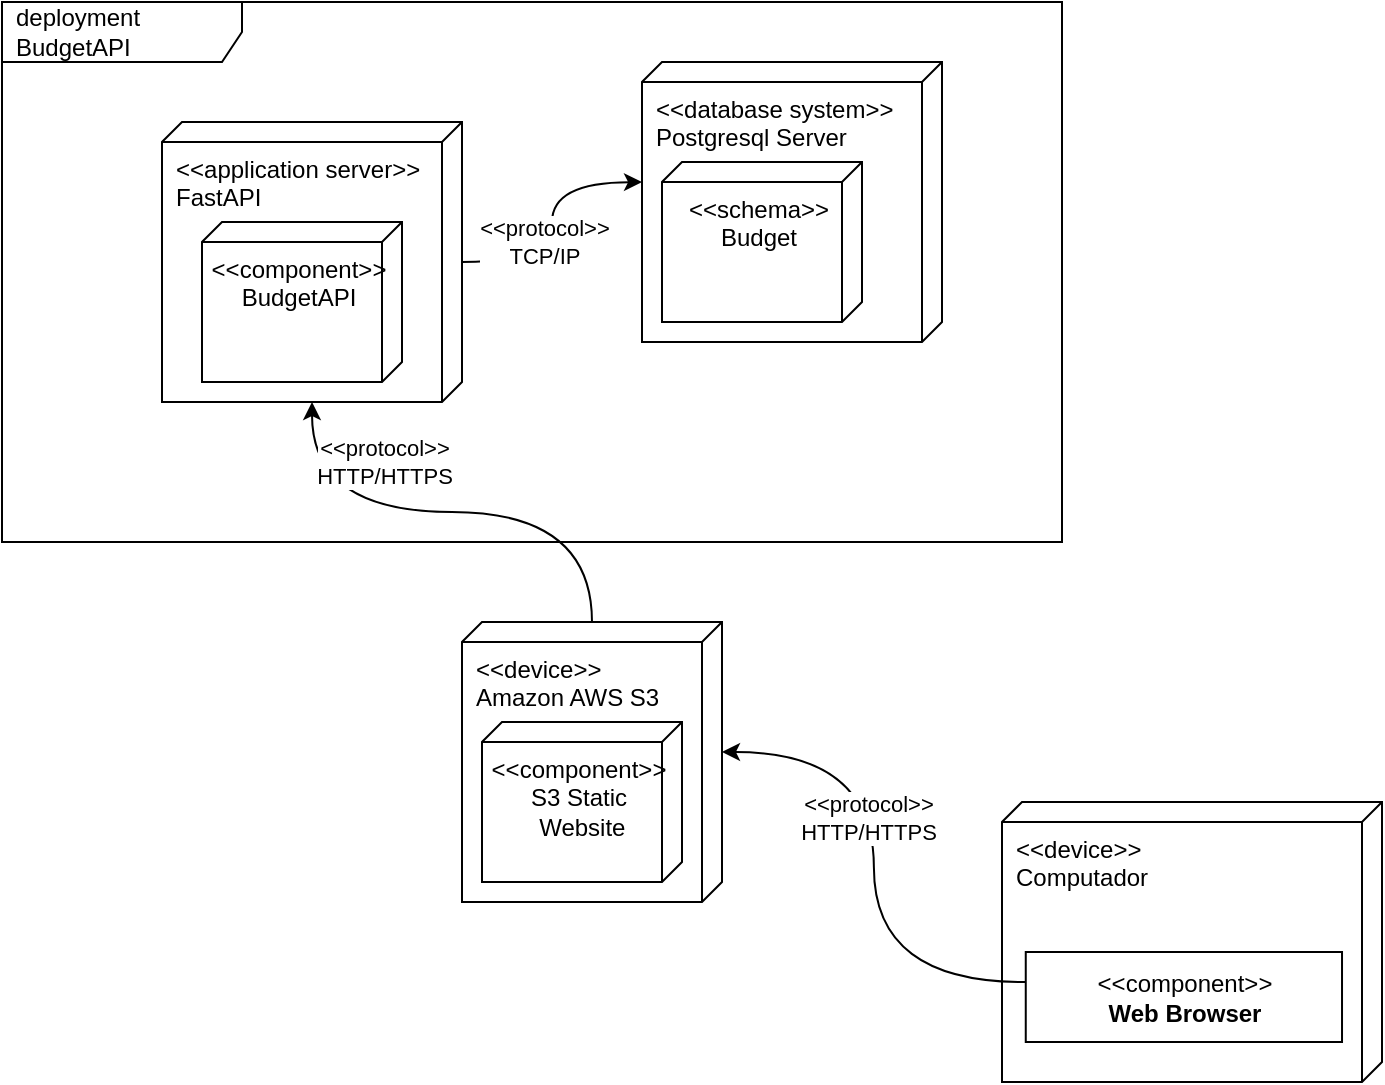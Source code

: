 <mxfile version="20.4.0" type="github">
  <diagram id="Fw-TrTKJBdcjvCgb3gfK" name="Page-1">
    <mxGraphModel dx="1234" dy="682" grid="1" gridSize="10" guides="1" tooltips="1" connect="1" arrows="1" fold="1" page="1" pageScale="1" pageWidth="850" pageHeight="1100" math="0" shadow="0">
      <root>
        <mxCell id="0" />
        <mxCell id="1" parent="0" />
        <mxCell id="mA-d0tsaracJnLabo0LD-4" value="deployment BudgetAPI" style="shape=umlFrame;whiteSpace=wrap;html=1;width=120;height=30;boundedLbl=1;verticalAlign=middle;align=left;spacingLeft=5;" vertex="1" parent="1">
          <mxGeometry x="100" y="220" width="530" height="270" as="geometry" />
        </mxCell>
        <mxCell id="mA-d0tsaracJnLabo0LD-7" style="edgeStyle=orthogonalEdgeStyle;rounded=0;orthogonalLoop=1;jettySize=auto;html=1;entryX=0.429;entryY=1;entryDx=0;entryDy=0;entryPerimeter=0;curved=1;" edge="1" parent="1" source="mA-d0tsaracJnLabo0LD-2" target="mA-d0tsaracJnLabo0LD-5">
          <mxGeometry relative="1" as="geometry" />
        </mxCell>
        <mxCell id="mA-d0tsaracJnLabo0LD-8" value="&lt;div&gt;&amp;lt;&amp;lt;protocol&amp;gt;&amp;gt;&lt;/div&gt;&lt;div&gt;TCP/IP&lt;br&gt;&lt;/div&gt;" style="edgeLabel;html=1;align=center;verticalAlign=middle;resizable=0;points=[];" vertex="1" connectable="0" parent="mA-d0tsaracJnLabo0LD-7">
          <mxGeometry x="-0.149" y="4" relative="1" as="geometry">
            <mxPoint as="offset" />
          </mxGeometry>
        </mxCell>
        <mxCell id="mA-d0tsaracJnLabo0LD-2" value="&lt;div&gt;&amp;lt;&amp;lt;application server&amp;gt;&amp;gt;&lt;/div&gt;&lt;div&gt;FastAPI&lt;/div&gt;" style="verticalAlign=top;align=left;shape=cube;size=10;direction=south;fontStyle=0;html=1;boundedLbl=1;spacingLeft=5;" vertex="1" parent="1">
          <mxGeometry x="180" y="280" width="150" height="140" as="geometry" />
        </mxCell>
        <mxCell id="mA-d0tsaracJnLabo0LD-3" value="&amp;lt;&amp;lt;component&amp;gt;&amp;gt;&lt;br&gt;&lt;div&gt;BudgetAPI&lt;/div&gt;" style="verticalAlign=top;align=center;shape=cube;size=10;direction=south;html=1;boundedLbl=1;spacingLeft=5;" vertex="1" parent="mA-d0tsaracJnLabo0LD-2">
          <mxGeometry width="100" height="80" relative="1" as="geometry">
            <mxPoint x="20" y="50" as="offset" />
          </mxGeometry>
        </mxCell>
        <mxCell id="mA-d0tsaracJnLabo0LD-5" value="&lt;div&gt;&amp;lt;&amp;lt;database system&amp;gt;&amp;gt;&lt;/div&gt;&lt;div&gt;Postgresql Server&lt;/div&gt;" style="verticalAlign=top;align=left;shape=cube;size=10;direction=south;fontStyle=0;html=1;boundedLbl=1;spacingLeft=5;" vertex="1" parent="1">
          <mxGeometry x="420" y="250" width="150" height="140" as="geometry" />
        </mxCell>
        <mxCell id="mA-d0tsaracJnLabo0LD-6" value="&lt;div&gt;&amp;lt;&amp;lt;schema&amp;gt;&amp;gt;&lt;/div&gt;&lt;div&gt;Budget&lt;/div&gt;" style="verticalAlign=top;align=center;shape=cube;size=10;direction=south;html=1;boundedLbl=1;spacingLeft=5;" vertex="1" parent="mA-d0tsaracJnLabo0LD-5">
          <mxGeometry width="100" height="80" relative="1" as="geometry">
            <mxPoint x="10" y="50" as="offset" />
          </mxGeometry>
        </mxCell>
        <mxCell id="mA-d0tsaracJnLabo0LD-11" style="edgeStyle=orthogonalEdgeStyle;curved=1;rounded=0;orthogonalLoop=1;jettySize=auto;html=1;" edge="1" parent="1" source="mA-d0tsaracJnLabo0LD-9" target="mA-d0tsaracJnLabo0LD-2">
          <mxGeometry relative="1" as="geometry" />
        </mxCell>
        <mxCell id="mA-d0tsaracJnLabo0LD-12" value="&lt;div&gt;&amp;lt;&amp;lt;protocol&amp;gt;&amp;gt;&lt;/div&gt;&lt;div&gt;HTTP/HTTPS&lt;br&gt;&lt;/div&gt;" style="edgeLabel;html=1;align=center;verticalAlign=middle;resizable=0;points=[];" vertex="1" connectable="0" parent="mA-d0tsaracJnLabo0LD-11">
          <mxGeometry x="0.271" y="-25" relative="1" as="geometry">
            <mxPoint as="offset" />
          </mxGeometry>
        </mxCell>
        <mxCell id="mA-d0tsaracJnLabo0LD-9" value="&lt;div&gt;&amp;lt;&amp;lt;device&amp;gt;&amp;gt;&lt;/div&gt;&lt;div&gt;Amazon AWS S3&lt;br&gt;&lt;/div&gt;" style="verticalAlign=top;align=left;shape=cube;size=10;direction=south;fontStyle=0;html=1;boundedLbl=1;spacingLeft=5;" vertex="1" parent="1">
          <mxGeometry x="330" y="530" width="130" height="140" as="geometry" />
        </mxCell>
        <mxCell id="mA-d0tsaracJnLabo0LD-10" value="&lt;div&gt;&amp;lt;&amp;lt;component&amp;gt;&amp;gt;&lt;/div&gt;&lt;div&gt;S3 Static&lt;/div&gt;&lt;div&gt;&amp;nbsp;Website&lt;br&gt;&lt;/div&gt;" style="verticalAlign=top;align=center;shape=cube;size=10;direction=south;html=1;boundedLbl=1;spacingLeft=5;" vertex="1" parent="mA-d0tsaracJnLabo0LD-9">
          <mxGeometry width="100" height="80" relative="1" as="geometry">
            <mxPoint x="10" y="50" as="offset" />
          </mxGeometry>
        </mxCell>
        <mxCell id="mA-d0tsaracJnLabo0LD-13" value="&lt;div&gt;&amp;lt;&amp;lt;device&amp;gt;&amp;gt;&lt;/div&gt;&lt;div&gt;Computador&lt;br&gt;&lt;/div&gt;" style="verticalAlign=top;align=left;shape=cube;size=10;direction=south;fontStyle=0;html=1;boundedLbl=1;spacingLeft=5;" vertex="1" parent="1">
          <mxGeometry x="600" y="620" width="190" height="140" as="geometry" />
        </mxCell>
        <mxCell id="mA-d0tsaracJnLabo0LD-15" style="edgeStyle=orthogonalEdgeStyle;curved=1;rounded=0;orthogonalLoop=1;jettySize=auto;html=1;entryX=0;entryY=0;entryDx=65;entryDy=0;entryPerimeter=0;" edge="1" parent="mA-d0tsaracJnLabo0LD-13" target="mA-d0tsaracJnLabo0LD-9">
          <mxGeometry relative="1" as="geometry">
            <mxPoint x="11.875" y="90" as="sourcePoint" />
          </mxGeometry>
        </mxCell>
        <mxCell id="mA-d0tsaracJnLabo0LD-17" value="&lt;div&gt;&amp;lt;&amp;lt;protocol&amp;gt;&amp;gt;&lt;/div&gt;&lt;div&gt;HTTP/HTTPS&lt;br&gt;&lt;/div&gt;" style="edgeLabel;html=1;align=center;verticalAlign=middle;resizable=0;points=[];" vertex="1" connectable="0" parent="mA-d0tsaracJnLabo0LD-15">
          <mxGeometry x="0.19" y="3" relative="1" as="geometry">
            <mxPoint as="offset" />
          </mxGeometry>
        </mxCell>
        <mxCell id="mA-d0tsaracJnLabo0LD-16" value="&amp;lt;&amp;lt;component&amp;gt;&amp;gt;&lt;br&gt;&lt;b&gt;Web Browser&lt;/b&gt;&lt;br&gt;&lt;b&gt;&lt;/b&gt;" style="html=1;align=center;verticalAlign=middle;dashed=0;" vertex="1" parent="mA-d0tsaracJnLabo0LD-13">
          <mxGeometry x="11.88" y="75" width="158.13" height="45" as="geometry" />
        </mxCell>
      </root>
    </mxGraphModel>
  </diagram>
</mxfile>
